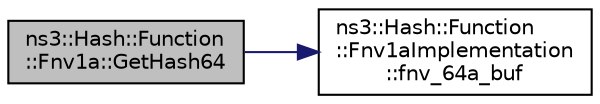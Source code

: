 digraph "ns3::Hash::Function::Fnv1a::GetHash64"
{
  edge [fontname="Helvetica",fontsize="10",labelfontname="Helvetica",labelfontsize="10"];
  node [fontname="Helvetica",fontsize="10",shape=record];
  rankdir="LR";
  Node1 [label="ns3::Hash::Function\l::Fnv1a::GetHash64",height=0.2,width=0.4,color="black", fillcolor="grey75", style="filled", fontcolor="black"];
  Node1 -> Node2 [color="midnightblue",fontsize="10",style="solid"];
  Node2 [label="ns3::Hash::Function\l::Fnv1aImplementation\l::fnv_64a_buf",height=0.2,width=0.4,color="black", fillcolor="white", style="filled",URL="$de/d5b/group__hash__fnv.html#ga61da2150923405756a0fd5ae19170dd2"];
}
